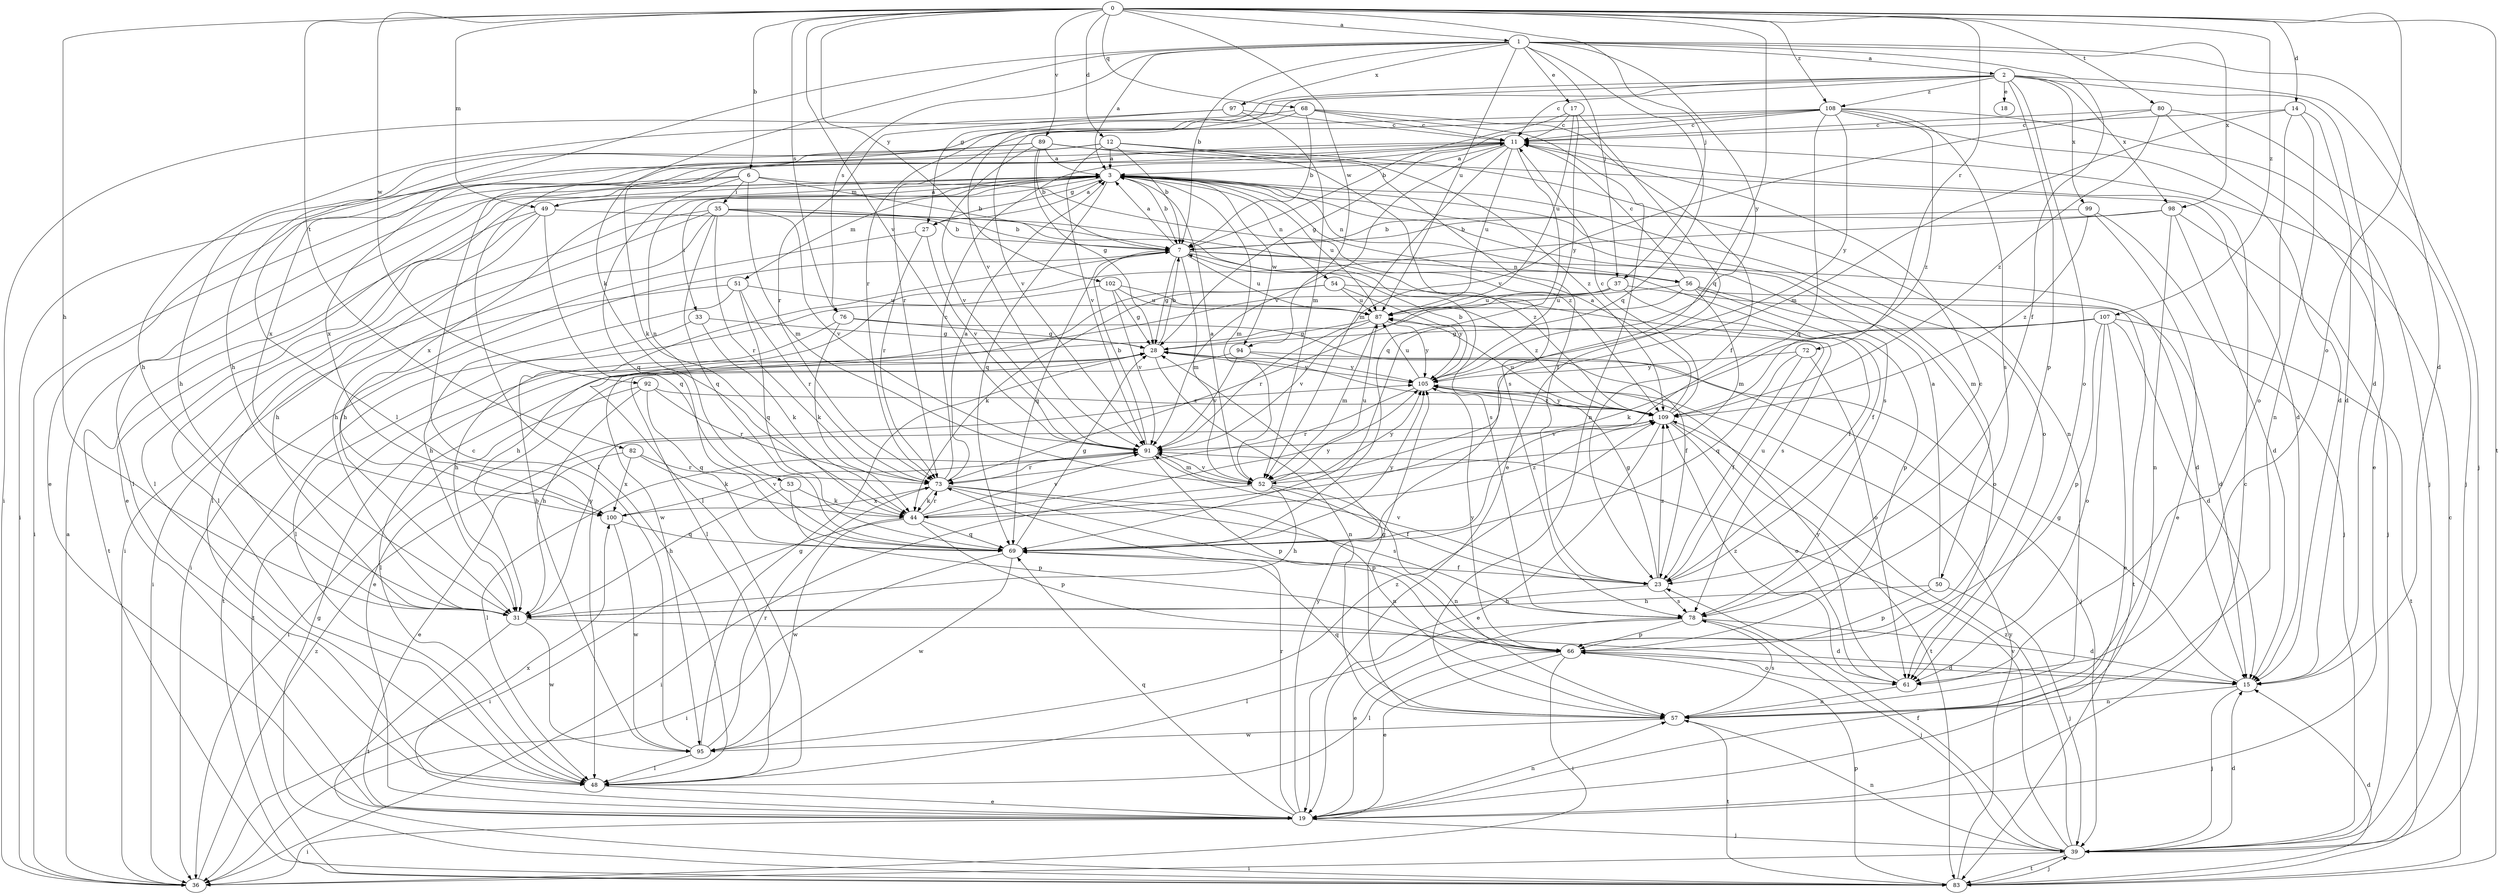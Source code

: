 strict digraph  {
0;
1;
2;
3;
6;
7;
11;
12;
14;
15;
17;
18;
19;
23;
27;
28;
31;
33;
35;
36;
37;
39;
44;
48;
49;
50;
51;
52;
53;
54;
56;
57;
61;
66;
68;
69;
72;
73;
76;
78;
80;
82;
83;
87;
89;
91;
92;
94;
95;
97;
98;
99;
100;
102;
105;
107;
108;
109;
0 -> 1  [label=a];
0 -> 6  [label=b];
0 -> 12  [label=d];
0 -> 14  [label=d];
0 -> 31  [label=h];
0 -> 37  [label=j];
0 -> 49  [label=m];
0 -> 61  [label=o];
0 -> 68  [label=q];
0 -> 69  [label=q];
0 -> 72  [label=r];
0 -> 76  [label=s];
0 -> 80  [label=t];
0 -> 82  [label=t];
0 -> 83  [label=t];
0 -> 89  [label=v];
0 -> 91  [label=v];
0 -> 92  [label=w];
0 -> 94  [label=w];
0 -> 102  [label=y];
0 -> 107  [label=z];
0 -> 108  [label=z];
1 -> 2  [label=a];
1 -> 3  [label=a];
1 -> 7  [label=b];
1 -> 15  [label=d];
1 -> 17  [label=e];
1 -> 23  [label=f];
1 -> 37  [label=j];
1 -> 44  [label=k];
1 -> 48  [label=l];
1 -> 69  [label=q];
1 -> 76  [label=s];
1 -> 87  [label=u];
1 -> 97  [label=x];
1 -> 98  [label=x];
1 -> 105  [label=y];
2 -> 11  [label=c];
2 -> 15  [label=d];
2 -> 18  [label=e];
2 -> 27  [label=g];
2 -> 39  [label=j];
2 -> 61  [label=o];
2 -> 66  [label=p];
2 -> 73  [label=r];
2 -> 91  [label=v];
2 -> 98  [label=x];
2 -> 99  [label=x];
2 -> 108  [label=z];
3 -> 7  [label=b];
3 -> 19  [label=e];
3 -> 27  [label=g];
3 -> 33  [label=i];
3 -> 48  [label=l];
3 -> 49  [label=m];
3 -> 50  [label=m];
3 -> 51  [label=m];
3 -> 52  [label=m];
3 -> 53  [label=n];
3 -> 54  [label=n];
3 -> 56  [label=n];
3 -> 61  [label=o];
3 -> 69  [label=q];
3 -> 78  [label=s];
3 -> 87  [label=u];
3 -> 94  [label=w];
3 -> 100  [label=x];
6 -> 7  [label=b];
6 -> 35  [label=i];
6 -> 36  [label=i];
6 -> 48  [label=l];
6 -> 52  [label=m];
6 -> 69  [label=q];
6 -> 109  [label=z];
7 -> 3  [label=a];
7 -> 15  [label=d];
7 -> 23  [label=f];
7 -> 28  [label=g];
7 -> 36  [label=i];
7 -> 52  [label=m];
7 -> 56  [label=n];
7 -> 69  [label=q];
7 -> 87  [label=u];
11 -> 3  [label=a];
11 -> 36  [label=i];
11 -> 48  [label=l];
11 -> 52  [label=m];
11 -> 69  [label=q];
11 -> 87  [label=u];
11 -> 91  [label=v];
11 -> 100  [label=x];
12 -> 3  [label=a];
12 -> 7  [label=b];
12 -> 19  [label=e];
12 -> 57  [label=n];
12 -> 78  [label=s];
12 -> 91  [label=v];
12 -> 100  [label=x];
12 -> 109  [label=z];
14 -> 11  [label=c];
14 -> 15  [label=d];
14 -> 52  [label=m];
14 -> 57  [label=n];
14 -> 61  [label=o];
15 -> 28  [label=g];
15 -> 39  [label=j];
15 -> 57  [label=n];
17 -> 7  [label=b];
17 -> 11  [label=c];
17 -> 19  [label=e];
17 -> 87  [label=u];
17 -> 105  [label=y];
19 -> 11  [label=c];
19 -> 36  [label=i];
19 -> 39  [label=j];
19 -> 57  [label=n];
19 -> 69  [label=q];
19 -> 73  [label=r];
19 -> 100  [label=x];
19 -> 105  [label=y];
23 -> 28  [label=g];
23 -> 31  [label=h];
23 -> 78  [label=s];
23 -> 87  [label=u];
23 -> 91  [label=v];
23 -> 109  [label=z];
27 -> 3  [label=a];
27 -> 31  [label=h];
27 -> 73  [label=r];
27 -> 91  [label=v];
28 -> 7  [label=b];
28 -> 48  [label=l];
28 -> 57  [label=n];
28 -> 83  [label=t];
28 -> 105  [label=y];
31 -> 15  [label=d];
31 -> 83  [label=t];
31 -> 95  [label=w];
31 -> 105  [label=y];
33 -> 28  [label=g];
33 -> 44  [label=k];
33 -> 83  [label=t];
35 -> 7  [label=b];
35 -> 31  [label=h];
35 -> 36  [label=i];
35 -> 48  [label=l];
35 -> 69  [label=q];
35 -> 73  [label=r];
35 -> 78  [label=s];
35 -> 91  [label=v];
35 -> 109  [label=z];
36 -> 3  [label=a];
36 -> 109  [label=z];
37 -> 15  [label=d];
37 -> 23  [label=f];
37 -> 48  [label=l];
37 -> 73  [label=r];
37 -> 87  [label=u];
39 -> 15  [label=d];
39 -> 23  [label=f];
39 -> 36  [label=i];
39 -> 57  [label=n];
39 -> 83  [label=t];
39 -> 91  [label=v];
39 -> 109  [label=z];
44 -> 36  [label=i];
44 -> 66  [label=p];
44 -> 69  [label=q];
44 -> 73  [label=r];
44 -> 91  [label=v];
44 -> 95  [label=w];
44 -> 105  [label=y];
44 -> 109  [label=z];
48 -> 19  [label=e];
49 -> 3  [label=a];
49 -> 7  [label=b];
49 -> 31  [label=h];
49 -> 48  [label=l];
49 -> 69  [label=q];
49 -> 83  [label=t];
50 -> 3  [label=a];
50 -> 31  [label=h];
50 -> 39  [label=j];
50 -> 66  [label=p];
51 -> 31  [label=h];
51 -> 36  [label=i];
51 -> 69  [label=q];
51 -> 73  [label=r];
51 -> 87  [label=u];
52 -> 3  [label=a];
52 -> 23  [label=f];
52 -> 31  [label=h];
52 -> 36  [label=i];
52 -> 57  [label=n];
52 -> 87  [label=u];
52 -> 91  [label=v];
52 -> 105  [label=y];
53 -> 31  [label=h];
53 -> 44  [label=k];
53 -> 66  [label=p];
54 -> 44  [label=k];
54 -> 78  [label=s];
54 -> 87  [label=u];
54 -> 95  [label=w];
54 -> 105  [label=y];
56 -> 11  [label=c];
56 -> 31  [label=h];
56 -> 52  [label=m];
56 -> 61  [label=o];
56 -> 66  [label=p];
56 -> 83  [label=t];
56 -> 87  [label=u];
57 -> 28  [label=g];
57 -> 69  [label=q];
57 -> 78  [label=s];
57 -> 83  [label=t];
57 -> 95  [label=w];
61 -> 57  [label=n];
61 -> 105  [label=y];
61 -> 109  [label=z];
66 -> 15  [label=d];
66 -> 19  [label=e];
66 -> 36  [label=i];
66 -> 48  [label=l];
66 -> 61  [label=o];
66 -> 105  [label=y];
68 -> 7  [label=b];
68 -> 11  [label=c];
68 -> 23  [label=f];
68 -> 36  [label=i];
68 -> 57  [label=n];
68 -> 91  [label=v];
69 -> 23  [label=f];
69 -> 28  [label=g];
69 -> 36  [label=i];
69 -> 95  [label=w];
69 -> 105  [label=y];
72 -> 23  [label=f];
72 -> 61  [label=o];
72 -> 69  [label=q];
72 -> 105  [label=y];
73 -> 3  [label=a];
73 -> 11  [label=c];
73 -> 44  [label=k];
73 -> 57  [label=n];
73 -> 66  [label=p];
73 -> 78  [label=s];
73 -> 100  [label=x];
76 -> 23  [label=f];
76 -> 28  [label=g];
76 -> 31  [label=h];
76 -> 44  [label=k];
78 -> 11  [label=c];
78 -> 15  [label=d];
78 -> 19  [label=e];
78 -> 39  [label=j];
78 -> 48  [label=l];
78 -> 66  [label=p];
80 -> 11  [label=c];
80 -> 19  [label=e];
80 -> 39  [label=j];
80 -> 91  [label=v];
80 -> 109  [label=z];
82 -> 19  [label=e];
82 -> 44  [label=k];
82 -> 73  [label=r];
82 -> 100  [label=x];
83 -> 11  [label=c];
83 -> 15  [label=d];
83 -> 28  [label=g];
83 -> 39  [label=j];
83 -> 66  [label=p];
83 -> 105  [label=y];
87 -> 28  [label=g];
87 -> 52  [label=m];
87 -> 91  [label=v];
87 -> 105  [label=y];
89 -> 3  [label=a];
89 -> 7  [label=b];
89 -> 15  [label=d];
89 -> 23  [label=f];
89 -> 28  [label=g];
89 -> 31  [label=h];
89 -> 44  [label=k];
89 -> 91  [label=v];
91 -> 7  [label=b];
91 -> 48  [label=l];
91 -> 52  [label=m];
91 -> 66  [label=p];
91 -> 73  [label=r];
92 -> 31  [label=h];
92 -> 36  [label=i];
92 -> 69  [label=q];
92 -> 73  [label=r];
92 -> 109  [label=z];
94 -> 19  [label=e];
94 -> 39  [label=j];
94 -> 91  [label=v];
94 -> 105  [label=y];
95 -> 7  [label=b];
95 -> 11  [label=c];
95 -> 28  [label=g];
95 -> 48  [label=l];
95 -> 73  [label=r];
95 -> 109  [label=z];
97 -> 11  [label=c];
97 -> 31  [label=h];
97 -> 52  [label=m];
97 -> 73  [label=r];
98 -> 7  [label=b];
98 -> 15  [label=d];
98 -> 39  [label=j];
98 -> 48  [label=l];
98 -> 57  [label=n];
99 -> 7  [label=b];
99 -> 19  [label=e];
99 -> 39  [label=j];
99 -> 109  [label=z];
100 -> 69  [label=q];
100 -> 91  [label=v];
100 -> 95  [label=w];
102 -> 28  [label=g];
102 -> 48  [label=l];
102 -> 87  [label=u];
102 -> 91  [label=v];
102 -> 109  [label=z];
105 -> 7  [label=b];
105 -> 73  [label=r];
105 -> 87  [label=u];
105 -> 109  [label=z];
107 -> 15  [label=d];
107 -> 19  [label=e];
107 -> 28  [label=g];
107 -> 44  [label=k];
107 -> 61  [label=o];
107 -> 66  [label=p];
107 -> 83  [label=t];
108 -> 11  [label=c];
108 -> 15  [label=d];
108 -> 28  [label=g];
108 -> 31  [label=h];
108 -> 39  [label=j];
108 -> 69  [label=q];
108 -> 73  [label=r];
108 -> 78  [label=s];
108 -> 105  [label=y];
108 -> 109  [label=z];
109 -> 3  [label=a];
109 -> 11  [label=c];
109 -> 19  [label=e];
109 -> 61  [label=o];
109 -> 83  [label=t];
109 -> 87  [label=u];
109 -> 91  [label=v];
109 -> 105  [label=y];
}

